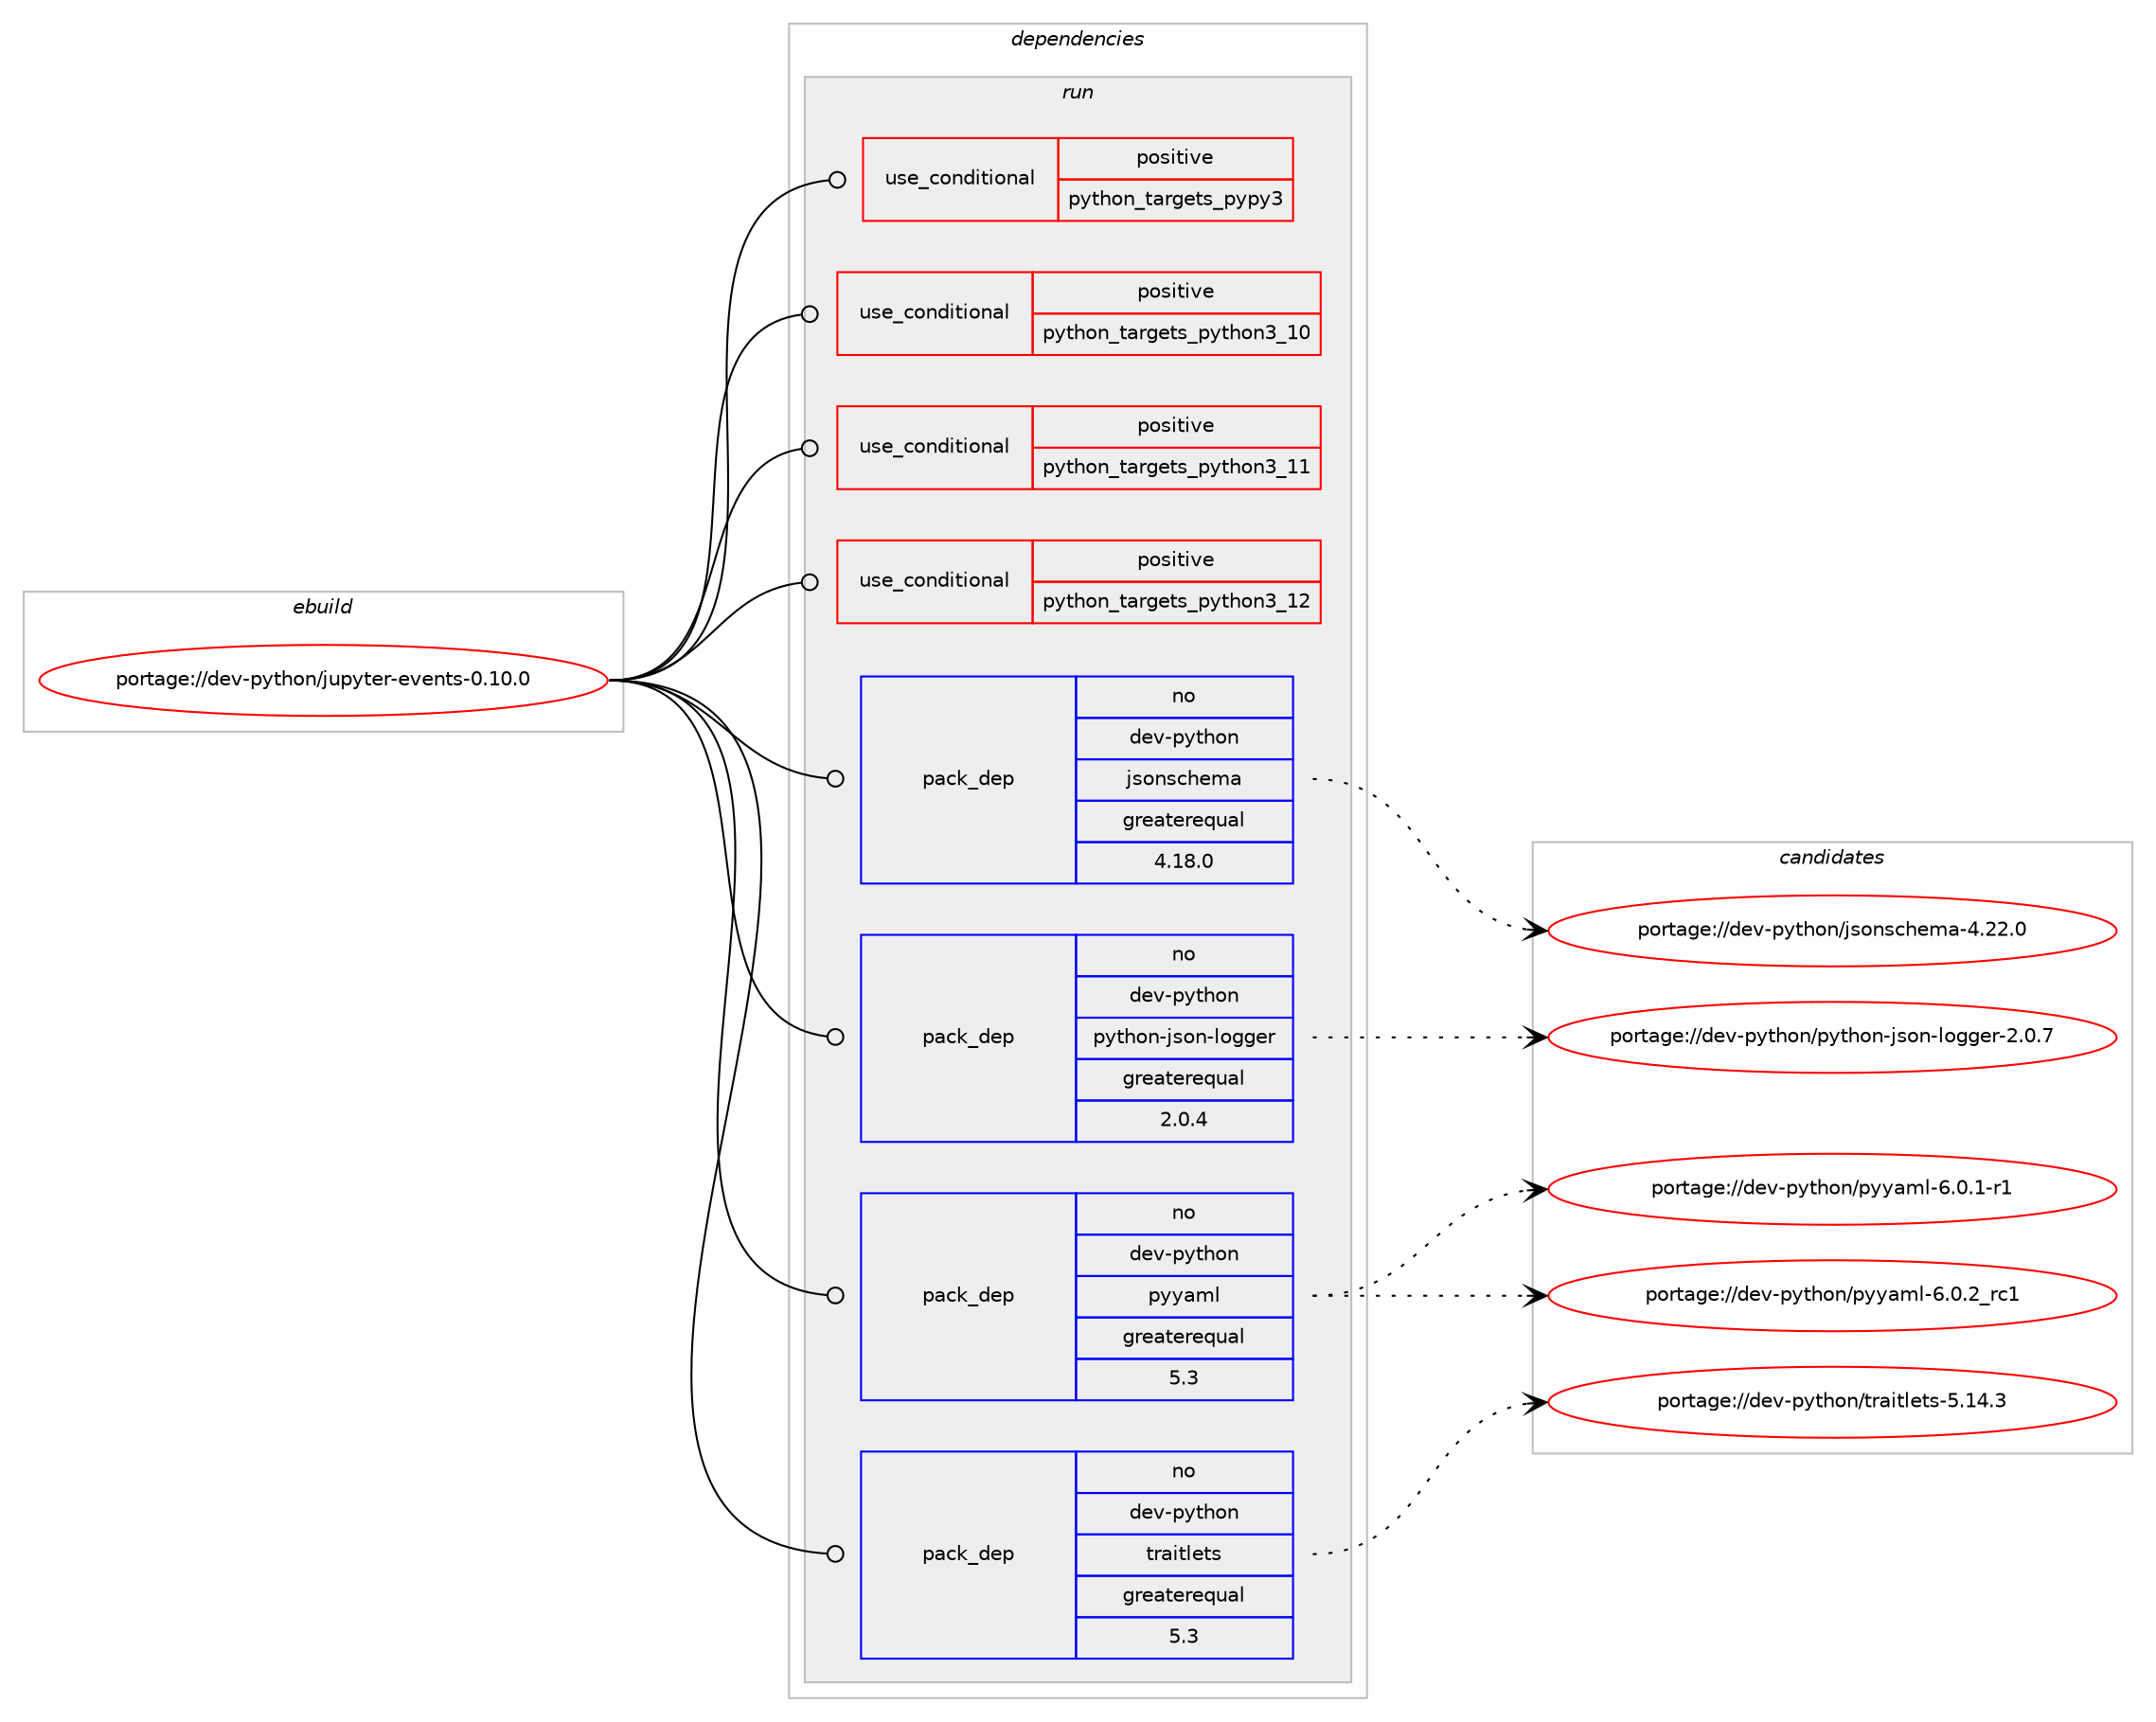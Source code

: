 digraph prolog {

# *************
# Graph options
# *************

newrank=true;
concentrate=true;
compound=true;
graph [rankdir=LR,fontname=Helvetica,fontsize=10,ranksep=1.5];#, ranksep=2.5, nodesep=0.2];
edge  [arrowhead=vee];
node  [fontname=Helvetica,fontsize=10];

# **********
# The ebuild
# **********

subgraph cluster_leftcol {
color=gray;
rank=same;
label=<<i>ebuild</i>>;
id [label="portage://dev-python/jupyter-events-0.10.0", color=red, width=4, href="../dev-python/jupyter-events-0.10.0.svg"];
}

# ****************
# The dependencies
# ****************

subgraph cluster_midcol {
color=gray;
label=<<i>dependencies</i>>;
subgraph cluster_compile {
fillcolor="#eeeeee";
style=filled;
label=<<i>compile</i>>;
}
subgraph cluster_compileandrun {
fillcolor="#eeeeee";
style=filled;
label=<<i>compile and run</i>>;
}
subgraph cluster_run {
fillcolor="#eeeeee";
style=filled;
label=<<i>run</i>>;
subgraph cond33110 {
dependency75023 [label=<<TABLE BORDER="0" CELLBORDER="1" CELLSPACING="0" CELLPADDING="4"><TR><TD ROWSPAN="3" CELLPADDING="10">use_conditional</TD></TR><TR><TD>positive</TD></TR><TR><TD>python_targets_pypy3</TD></TR></TABLE>>, shape=none, color=red];
# *** BEGIN UNKNOWN DEPENDENCY TYPE (TODO) ***
# dependency75023 -> package_dependency(portage://dev-python/jupyter-events-0.10.0,run,no,dev-python,pypy3,none,[,,],any_same_slot,[])
# *** END UNKNOWN DEPENDENCY TYPE (TODO) ***

}
id:e -> dependency75023:w [weight=20,style="solid",arrowhead="odot"];
subgraph cond33111 {
dependency75024 [label=<<TABLE BORDER="0" CELLBORDER="1" CELLSPACING="0" CELLPADDING="4"><TR><TD ROWSPAN="3" CELLPADDING="10">use_conditional</TD></TR><TR><TD>positive</TD></TR><TR><TD>python_targets_python3_10</TD></TR></TABLE>>, shape=none, color=red];
# *** BEGIN UNKNOWN DEPENDENCY TYPE (TODO) ***
# dependency75024 -> package_dependency(portage://dev-python/jupyter-events-0.10.0,run,no,dev-lang,python,none,[,,],[slot(3.10)],[])
# *** END UNKNOWN DEPENDENCY TYPE (TODO) ***

}
id:e -> dependency75024:w [weight=20,style="solid",arrowhead="odot"];
subgraph cond33112 {
dependency75025 [label=<<TABLE BORDER="0" CELLBORDER="1" CELLSPACING="0" CELLPADDING="4"><TR><TD ROWSPAN="3" CELLPADDING="10">use_conditional</TD></TR><TR><TD>positive</TD></TR><TR><TD>python_targets_python3_11</TD></TR></TABLE>>, shape=none, color=red];
# *** BEGIN UNKNOWN DEPENDENCY TYPE (TODO) ***
# dependency75025 -> package_dependency(portage://dev-python/jupyter-events-0.10.0,run,no,dev-lang,python,none,[,,],[slot(3.11)],[])
# *** END UNKNOWN DEPENDENCY TYPE (TODO) ***

}
id:e -> dependency75025:w [weight=20,style="solid",arrowhead="odot"];
subgraph cond33113 {
dependency75026 [label=<<TABLE BORDER="0" CELLBORDER="1" CELLSPACING="0" CELLPADDING="4"><TR><TD ROWSPAN="3" CELLPADDING="10">use_conditional</TD></TR><TR><TD>positive</TD></TR><TR><TD>python_targets_python3_12</TD></TR></TABLE>>, shape=none, color=red];
# *** BEGIN UNKNOWN DEPENDENCY TYPE (TODO) ***
# dependency75026 -> package_dependency(portage://dev-python/jupyter-events-0.10.0,run,no,dev-lang,python,none,[,,],[slot(3.12)],[])
# *** END UNKNOWN DEPENDENCY TYPE (TODO) ***

}
id:e -> dependency75026:w [weight=20,style="solid",arrowhead="odot"];
subgraph pack40698 {
dependency75027 [label=<<TABLE BORDER="0" CELLBORDER="1" CELLSPACING="0" CELLPADDING="4" WIDTH="220"><TR><TD ROWSPAN="6" CELLPADDING="30">pack_dep</TD></TR><TR><TD WIDTH="110">no</TD></TR><TR><TD>dev-python</TD></TR><TR><TD>jsonschema</TD></TR><TR><TD>greaterequal</TD></TR><TR><TD>4.18.0</TD></TR></TABLE>>, shape=none, color=blue];
}
id:e -> dependency75027:w [weight=20,style="solid",arrowhead="odot"];
subgraph pack40699 {
dependency75028 [label=<<TABLE BORDER="0" CELLBORDER="1" CELLSPACING="0" CELLPADDING="4" WIDTH="220"><TR><TD ROWSPAN="6" CELLPADDING="30">pack_dep</TD></TR><TR><TD WIDTH="110">no</TD></TR><TR><TD>dev-python</TD></TR><TR><TD>python-json-logger</TD></TR><TR><TD>greaterequal</TD></TR><TR><TD>2.0.4</TD></TR></TABLE>>, shape=none, color=blue];
}
id:e -> dependency75028:w [weight=20,style="solid",arrowhead="odot"];
subgraph pack40700 {
dependency75029 [label=<<TABLE BORDER="0" CELLBORDER="1" CELLSPACING="0" CELLPADDING="4" WIDTH="220"><TR><TD ROWSPAN="6" CELLPADDING="30">pack_dep</TD></TR><TR><TD WIDTH="110">no</TD></TR><TR><TD>dev-python</TD></TR><TR><TD>pyyaml</TD></TR><TR><TD>greaterequal</TD></TR><TR><TD>5.3</TD></TR></TABLE>>, shape=none, color=blue];
}
id:e -> dependency75029:w [weight=20,style="solid",arrowhead="odot"];
# *** BEGIN UNKNOWN DEPENDENCY TYPE (TODO) ***
# id -> package_dependency(portage://dev-python/jupyter-events-0.10.0,run,no,dev-python,referencing,none,[,,],[],[use(optenable(python_targets_pypy3),negative),use(optenable(python_targets_python3_10),negative),use(optenable(python_targets_python3_11),negative),use(optenable(python_targets_python3_12),negative)])
# *** END UNKNOWN DEPENDENCY TYPE (TODO) ***

subgraph pack40701 {
dependency75030 [label=<<TABLE BORDER="0" CELLBORDER="1" CELLSPACING="0" CELLPADDING="4" WIDTH="220"><TR><TD ROWSPAN="6" CELLPADDING="30">pack_dep</TD></TR><TR><TD WIDTH="110">no</TD></TR><TR><TD>dev-python</TD></TR><TR><TD>traitlets</TD></TR><TR><TD>greaterequal</TD></TR><TR><TD>5.3</TD></TR></TABLE>>, shape=none, color=blue];
}
id:e -> dependency75030:w [weight=20,style="solid",arrowhead="odot"];
}
}

# **************
# The candidates
# **************

subgraph cluster_choices {
rank=same;
color=gray;
label=<<i>candidates</i>>;

subgraph choice40698 {
color=black;
nodesep=1;
choice1001011184511212111610411111047106115111110115991041011099745524650504648 [label="portage://dev-python/jsonschema-4.22.0", color=red, width=4,href="../dev-python/jsonschema-4.22.0.svg"];
dependency75027:e -> choice1001011184511212111610411111047106115111110115991041011099745524650504648:w [style=dotted,weight="100"];
}
subgraph choice40699 {
color=black;
nodesep=1;
choice10010111845112121116104111110471121211161041111104510611511111045108111103103101114455046484655 [label="portage://dev-python/python-json-logger-2.0.7", color=red, width=4,href="../dev-python/python-json-logger-2.0.7.svg"];
dependency75028:e -> choice10010111845112121116104111110471121211161041111104510611511111045108111103103101114455046484655:w [style=dotted,weight="100"];
}
subgraph choice40700 {
color=black;
nodesep=1;
choice1001011184511212111610411111047112121121971091084554464846494511449 [label="portage://dev-python/pyyaml-6.0.1-r1", color=red, width=4,href="../dev-python/pyyaml-6.0.1-r1.svg"];
choice100101118451121211161041111104711212112197109108455446484650951149949 [label="portage://dev-python/pyyaml-6.0.2_rc1", color=red, width=4,href="../dev-python/pyyaml-6.0.2_rc1.svg"];
dependency75029:e -> choice1001011184511212111610411111047112121121971091084554464846494511449:w [style=dotted,weight="100"];
dependency75029:e -> choice100101118451121211161041111104711212112197109108455446484650951149949:w [style=dotted,weight="100"];
}
subgraph choice40701 {
color=black;
nodesep=1;
choice10010111845112121116104111110471161149710511610810111611545534649524651 [label="portage://dev-python/traitlets-5.14.3", color=red, width=4,href="../dev-python/traitlets-5.14.3.svg"];
dependency75030:e -> choice10010111845112121116104111110471161149710511610810111611545534649524651:w [style=dotted,weight="100"];
}
}

}

